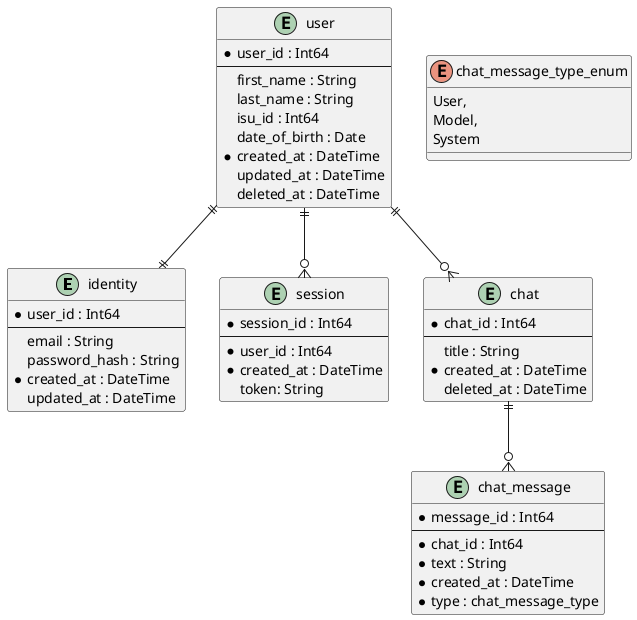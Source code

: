 @startuml

entity identity {
  * user_id : Int64
  --
  email : String
  password_hash : String
  *created_at : DateTime
  updated_at : DateTime
}

' entity security_event {
'   * event_id : Int64
'   ---
'   *user_id : Int64
'   *description : String
' }

' entity user_role {
'   *user_id : Int64
'   *user_role : user_role_enum
'   ---
' }

' enum user_role_enum {
'     Student,
'     Teacher,
'     Admin
' }

entity user {
  * user_id : Int64
  --
  first_name : String
  last_name : String
  isu_id : Int64
  date_of_birth : Date
  *created_at : DateTime
  updated_at : DateTime
  deleted_at : DateTime
}

entity session {
  * session_id : Int64
  --
  *user_id : Int64
  *created_at : DateTime
  token: String
}

entity chat {
  * chat_id : Int64
  --
  title : String
  *created_at : DateTime
  deleted_at : DateTime
}

entity chat_message {
  * message_id : Int64
  --
  *chat_id : Int64
  *text : String
  *created_at : DateTime
  *type : chat_message_type
}

enum chat_message_type_enum {
    User,
    Model,
    System
}

user ||--|| identity
user ||--o{ session
user ||--o{ chat
chat ||--o{ chat_message
' user_role }o--|| user
' security_event }o--|| user

@enduml
